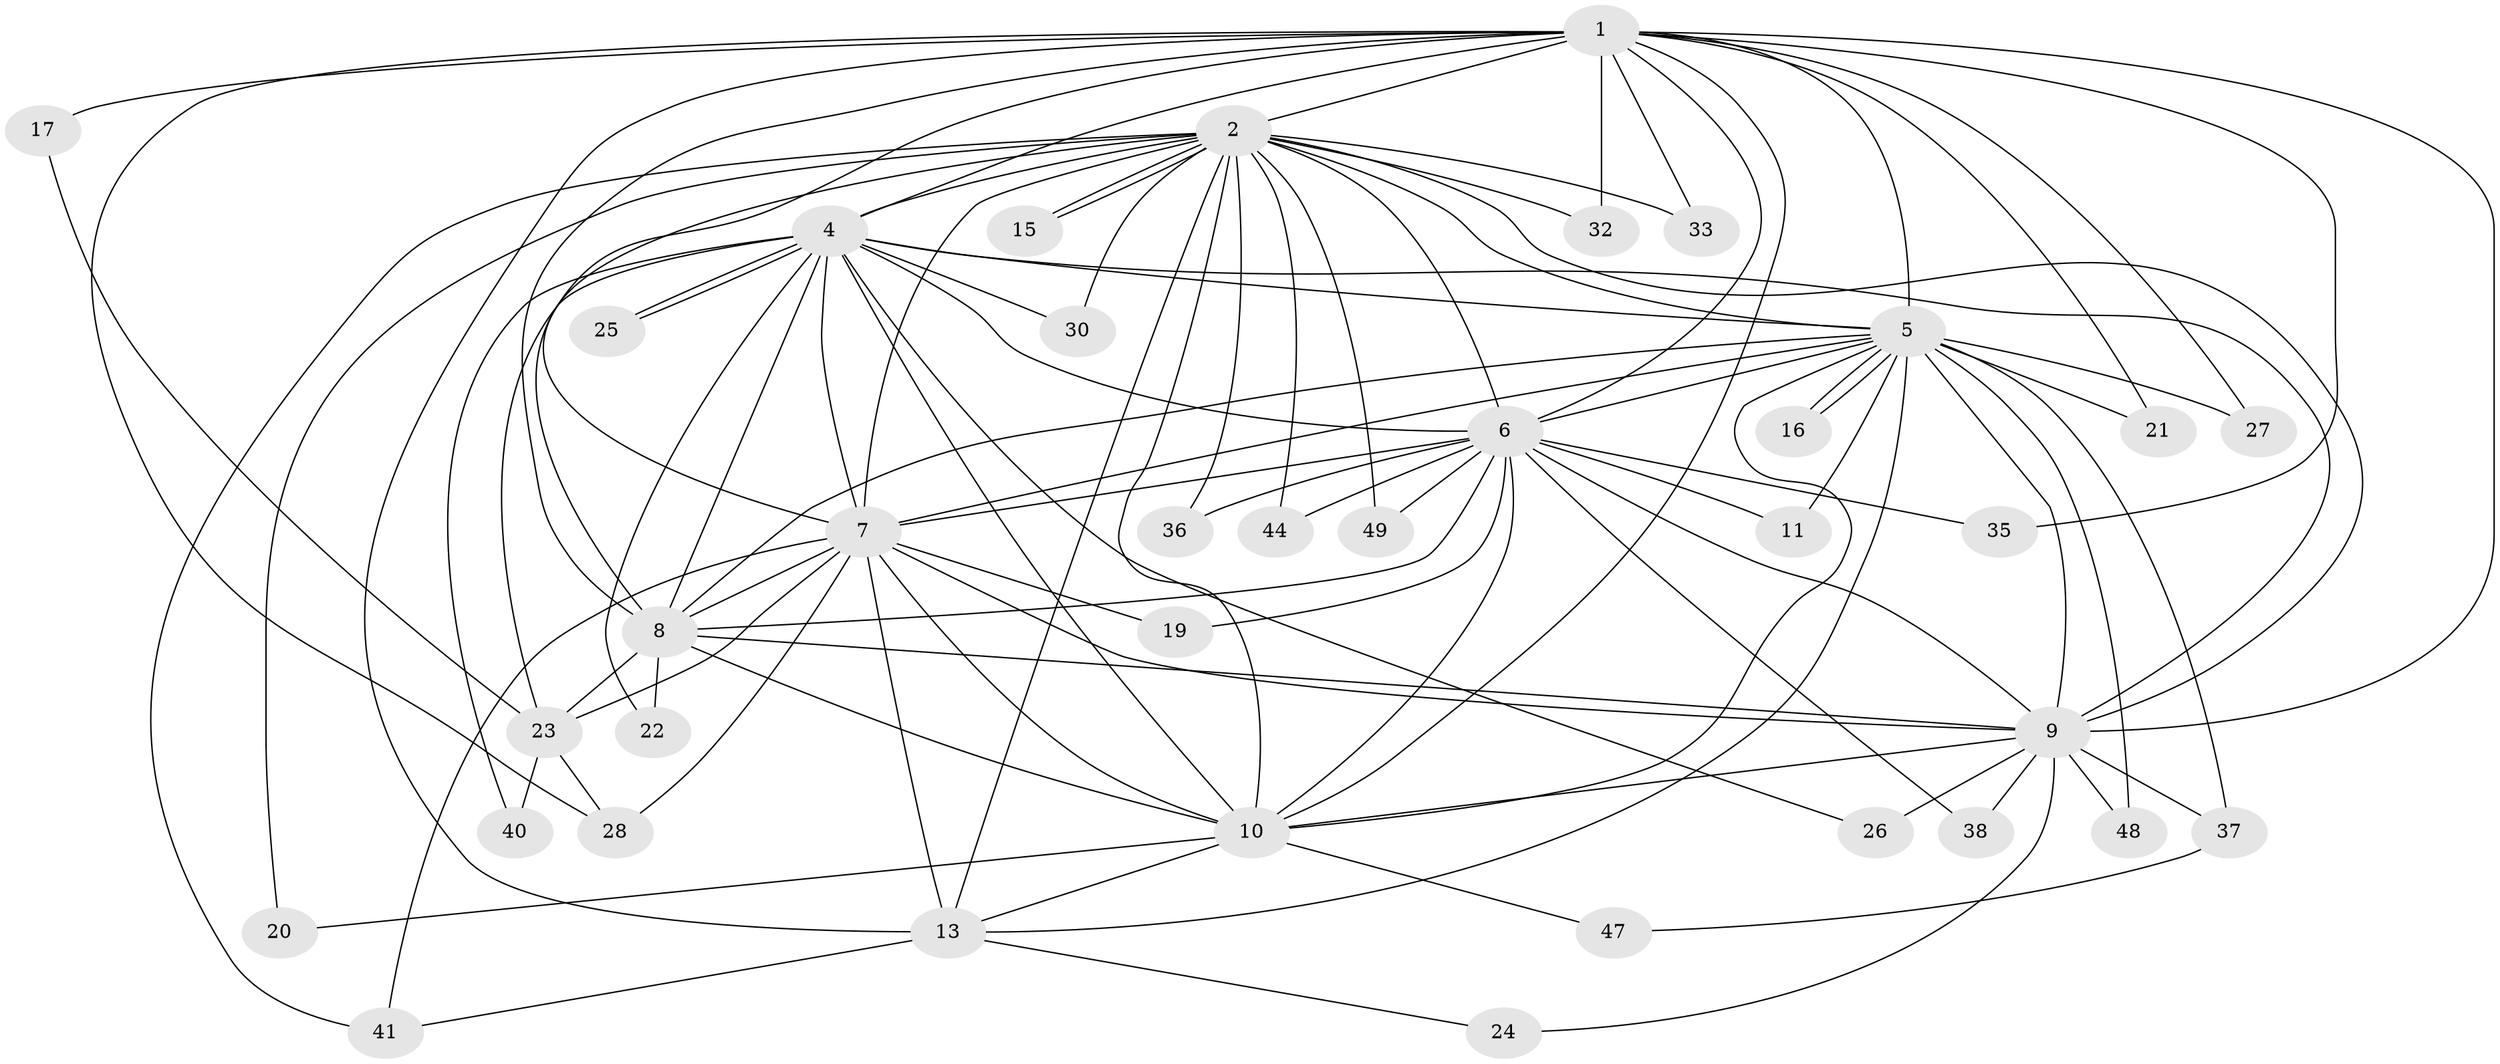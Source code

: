 // Generated by graph-tools (version 1.1) at 2025/23/03/03/25 07:23:36]
// undirected, 37 vertices, 98 edges
graph export_dot {
graph [start="1"]
  node [color=gray90,style=filled];
  1 [super="+3"];
  2 [super="+50"];
  4 [super="+31"];
  5 [super="+14"];
  6 [super="+18"];
  7 [super="+39"];
  8 [super="+45"];
  9 [super="+34"];
  10 [super="+12"];
  11;
  13 [super="+29"];
  15;
  16;
  17;
  19;
  20;
  21;
  22;
  23 [super="+42"];
  24;
  25;
  26;
  27;
  28 [super="+46"];
  30;
  32;
  33;
  35;
  36;
  37;
  38;
  40;
  41 [super="+43"];
  44;
  47;
  48;
  49;
  1 -- 2 [weight=2];
  1 -- 4 [weight=3];
  1 -- 5 [weight=2];
  1 -- 6 [weight=2];
  1 -- 7 [weight=2];
  1 -- 8 [weight=2];
  1 -- 9 [weight=3];
  1 -- 10 [weight=2];
  1 -- 17 [weight=2];
  1 -- 21;
  1 -- 27;
  1 -- 28;
  1 -- 32;
  1 -- 33;
  1 -- 35;
  1 -- 13;
  2 -- 4;
  2 -- 5;
  2 -- 6;
  2 -- 7;
  2 -- 8;
  2 -- 9;
  2 -- 10;
  2 -- 15;
  2 -- 15;
  2 -- 20;
  2 -- 30;
  2 -- 32;
  2 -- 33;
  2 -- 36;
  2 -- 41;
  2 -- 44;
  2 -- 49;
  2 -- 13;
  4 -- 5;
  4 -- 6;
  4 -- 7;
  4 -- 8;
  4 -- 9;
  4 -- 10;
  4 -- 22;
  4 -- 25;
  4 -- 25;
  4 -- 26;
  4 -- 30;
  4 -- 40;
  4 -- 23;
  5 -- 6;
  5 -- 7;
  5 -- 8;
  5 -- 9;
  5 -- 10;
  5 -- 11;
  5 -- 13;
  5 -- 16;
  5 -- 16;
  5 -- 21;
  5 -- 37;
  5 -- 48;
  5 -- 27;
  6 -- 7;
  6 -- 8 [weight=2];
  6 -- 9;
  6 -- 10;
  6 -- 11;
  6 -- 35;
  6 -- 36;
  6 -- 38;
  6 -- 44;
  6 -- 49;
  6 -- 19;
  7 -- 8;
  7 -- 9;
  7 -- 10;
  7 -- 19;
  7 -- 23;
  7 -- 41;
  7 -- 13;
  7 -- 28;
  8 -- 9;
  8 -- 10 [weight=2];
  8 -- 22;
  8 -- 23;
  9 -- 10;
  9 -- 24;
  9 -- 26;
  9 -- 38;
  9 -- 48;
  9 -- 37;
  10 -- 13;
  10 -- 20;
  10 -- 47;
  13 -- 24;
  13 -- 41;
  17 -- 23;
  23 -- 28;
  23 -- 40;
  37 -- 47;
}
